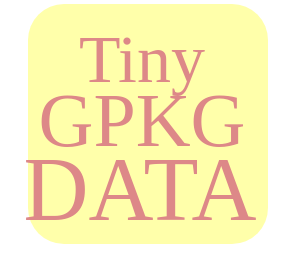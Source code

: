 <mxfile version="21.8.1" type="device">
  <diagram name="Page-1" id="Hk9c0BTX7lhK1x3ZLGwX">
    <mxGraphModel dx="225" dy="554" grid="1" gridSize="10" guides="1" tooltips="1" connect="1" arrows="1" fold="1" page="1" pageScale="1" pageWidth="827" pageHeight="1169" math="0" shadow="0">
      <root>
        <mxCell id="0" />
        <mxCell id="1" parent="0" />
        <mxCell id="wmMiI5_fgSwI_50yDpVl-1" value="" style="rounded=1;whiteSpace=wrap;html=1;fillColor=#ffffaa;strokeColor=none;" parent="1" vertex="1">
          <mxGeometry x="53" y="50" width="120" height="120" as="geometry" />
        </mxCell>
        <mxCell id="wmMiI5_fgSwI_50yDpVl-2" value="Tiny" style="text;html=1;strokeColor=none;fillColor=none;align=center;verticalAlign=middle;rounded=0;fontFamily=Bangers;fontSource=https%3A%2F%2Ffonts.googleapis.com%2Fcss%3Ffamily%3DBangers;fontSize=34;fontColor=#dd8888;spacing=0;whiteSpace=wrap;" parent="1" vertex="1">
          <mxGeometry x="50" y="48" width="120" height="60" as="geometry" />
        </mxCell>
        <mxCell id="pzqXXq0DtsabQY_cWt60-1" value="&lt;div style=&quot;font-size: 45px;&quot;&gt;DATA&lt;/div&gt;" style="text;html=1;strokeColor=none;fillColor=none;align=center;verticalAlign=middle;rounded=0;fontFamily=Bangers;fontSource=https%3A%2F%2Ffonts.googleapis.com%2Fcss%3Ffamily%3DBangers;fontSize=45;fontColor=#dd8888;spacing=0;whiteSpace=wrap;" vertex="1" parent="1">
          <mxGeometry x="39" y="107" width="140" height="70" as="geometry" />
        </mxCell>
        <mxCell id="pzqXXq0DtsabQY_cWt60-2" value="GPKG" style="text;html=1;strokeColor=none;fillColor=none;align=center;verticalAlign=middle;rounded=0;fontFamily=Bangers;fontSource=https%3A%2F%2Ffonts.googleapis.com%2Fcss%3Ffamily%3DBangers;fontSize=38;fontColor=#dd8888;spacing=0;whiteSpace=wrap;" vertex="1" parent="1">
          <mxGeometry x="50" y="78" width="120" height="60" as="geometry" />
        </mxCell>
      </root>
    </mxGraphModel>
  </diagram>
</mxfile>
